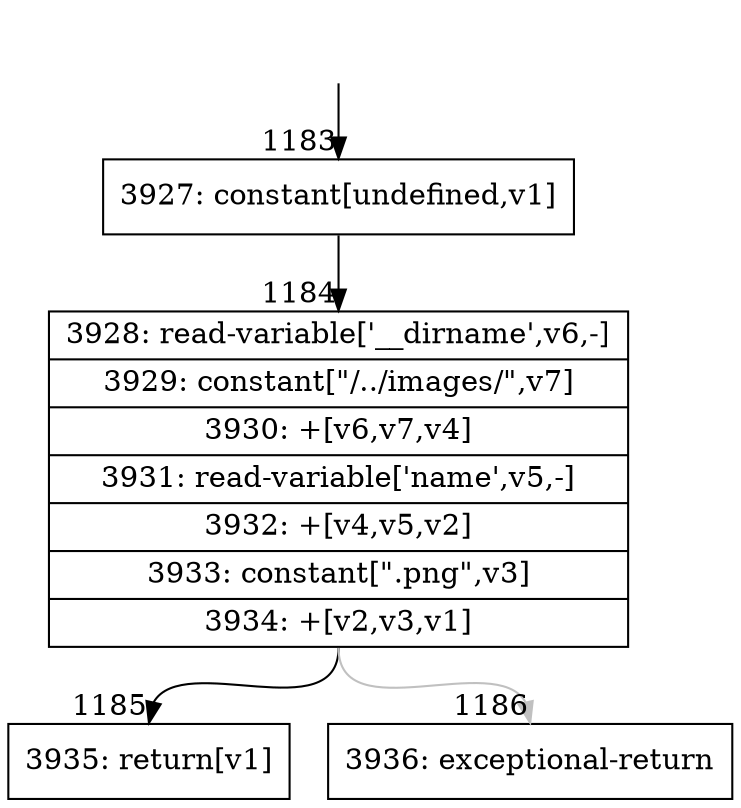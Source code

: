 digraph {
rankdir="TD"
BB_entry115[shape=none,label=""];
BB_entry115 -> BB1183 [tailport=s, headport=n, headlabel="    1183"]
BB1183 [shape=record label="{3927: constant[undefined,v1]}" ] 
BB1183 -> BB1184 [tailport=s, headport=n, headlabel="      1184"]
BB1184 [shape=record label="{3928: read-variable['__dirname',v6,-]|3929: constant[\"/../images/\",v7]|3930: +[v6,v7,v4]|3931: read-variable['name',v5,-]|3932: +[v4,v5,v2]|3933: constant[\".png\",v3]|3934: +[v2,v3,v1]}" ] 
BB1184 -> BB1185 [tailport=s, headport=n, headlabel="      1185"]
BB1184 -> BB1186 [tailport=s, headport=n, color=gray, headlabel="      1186"]
BB1185 [shape=record label="{3935: return[v1]}" ] 
BB1186 [shape=record label="{3936: exceptional-return}" ] 
//#$~ 1458
}
